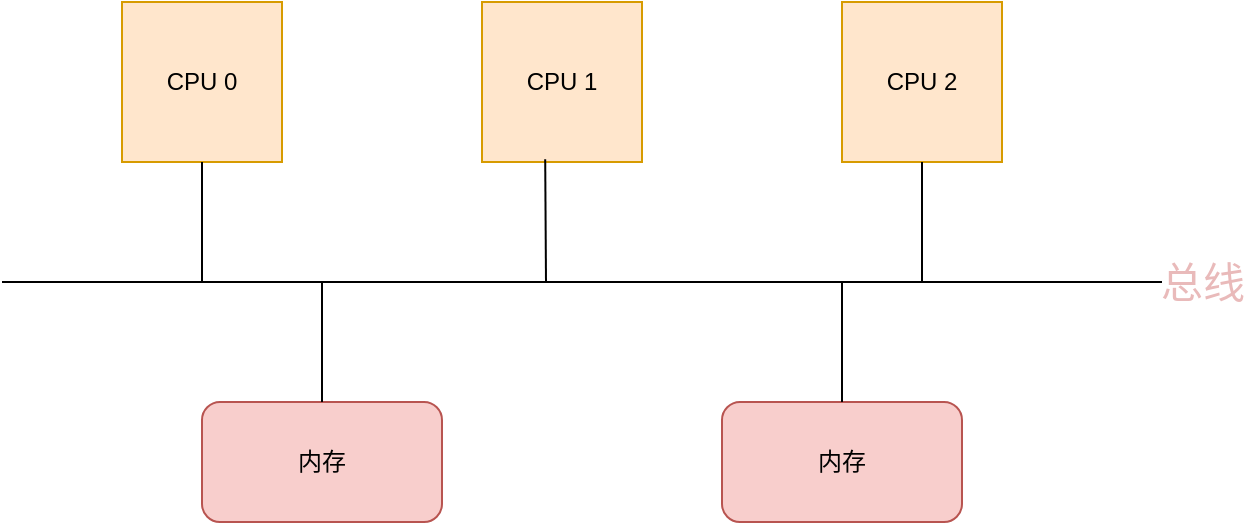 <mxfile version="21.6.2" type="github">
  <diagram name="第 1 页" id="BXXYH7bY8RtXiqKOdwB_">
    <mxGraphModel dx="1050" dy="549" grid="1" gridSize="10" guides="1" tooltips="1" connect="1" arrows="1" fold="1" page="1" pageScale="1" pageWidth="827" pageHeight="1169" math="0" shadow="0">
      <root>
        <mxCell id="0" />
        <mxCell id="1" parent="0" />
        <mxCell id="69yBRS0qYgQLtkPEpuMN-1" value="CPU 0" style="whiteSpace=wrap;html=1;aspect=fixed;fillColor=#ffe6cc;strokeColor=#d79b00;" parent="1" vertex="1">
          <mxGeometry x="170" y="150" width="80" height="80" as="geometry" />
        </mxCell>
        <mxCell id="69yBRS0qYgQLtkPEpuMN-2" value="CPU 1" style="whiteSpace=wrap;html=1;aspect=fixed;fillColor=#ffe6cc;strokeColor=#d79b00;" parent="1" vertex="1">
          <mxGeometry x="350" y="150" width="80" height="80" as="geometry" />
        </mxCell>
        <mxCell id="69yBRS0qYgQLtkPEpuMN-3" value="CPU 2" style="whiteSpace=wrap;html=1;aspect=fixed;fillColor=#ffe6cc;strokeColor=#d79b00;" parent="1" vertex="1">
          <mxGeometry x="530" y="150" width="80" height="80" as="geometry" />
        </mxCell>
        <mxCell id="69yBRS0qYgQLtkPEpuMN-4" value="内存" style="rounded=1;whiteSpace=wrap;html=1;fillColor=#f8cecc;strokeColor=#b85450;" parent="1" vertex="1">
          <mxGeometry x="210" y="350" width="120" height="60" as="geometry" />
        </mxCell>
        <mxCell id="69yBRS0qYgQLtkPEpuMN-5" value="内存" style="rounded=1;whiteSpace=wrap;html=1;fillColor=#f8cecc;strokeColor=#b85450;" parent="1" vertex="1">
          <mxGeometry x="470" y="350" width="120" height="60" as="geometry" />
        </mxCell>
        <mxCell id="69yBRS0qYgQLtkPEpuMN-6" value="" style="endArrow=none;html=1;rounded=0;" parent="1" edge="1">
          <mxGeometry width="50" height="50" relative="1" as="geometry">
            <mxPoint x="110" y="290" as="sourcePoint" />
            <mxPoint x="700" y="290" as="targetPoint" />
          </mxGeometry>
        </mxCell>
        <mxCell id="69yBRS0qYgQLtkPEpuMN-13" value="&lt;font style=&quot;font-size: 21px;&quot;&gt;总线&lt;/font&gt;" style="edgeLabel;html=1;align=center;verticalAlign=middle;resizable=0;points=[];labelBackgroundColor=#ffffff;fontColor=#e9baba;" parent="69yBRS0qYgQLtkPEpuMN-6" vertex="1" connectable="0">
          <mxGeometry x="0.772" y="-2" relative="1" as="geometry">
            <mxPoint x="77" y="-2" as="offset" />
          </mxGeometry>
        </mxCell>
        <mxCell id="69yBRS0qYgQLtkPEpuMN-7" value="" style="endArrow=none;html=1;rounded=0;entryX=0.395;entryY=0.983;entryDx=0;entryDy=0;entryPerimeter=0;" parent="1" target="69yBRS0qYgQLtkPEpuMN-2" edge="1">
          <mxGeometry width="50" height="50" relative="1" as="geometry">
            <mxPoint x="382" y="290" as="sourcePoint" />
            <mxPoint x="510" y="250" as="targetPoint" />
          </mxGeometry>
        </mxCell>
        <mxCell id="69yBRS0qYgQLtkPEpuMN-9" value="" style="endArrow=none;html=1;rounded=0;entryX=0.5;entryY=1;entryDx=0;entryDy=0;" parent="1" target="69yBRS0qYgQLtkPEpuMN-3" edge="1">
          <mxGeometry width="50" height="50" relative="1" as="geometry">
            <mxPoint x="570" y="290" as="sourcePoint" />
            <mxPoint x="510" y="250" as="targetPoint" />
          </mxGeometry>
        </mxCell>
        <mxCell id="69yBRS0qYgQLtkPEpuMN-10" value="" style="endArrow=none;html=1;rounded=0;entryX=0.5;entryY=1;entryDx=0;entryDy=0;" parent="1" target="69yBRS0qYgQLtkPEpuMN-1" edge="1">
          <mxGeometry width="50" height="50" relative="1" as="geometry">
            <mxPoint x="210" y="290" as="sourcePoint" />
            <mxPoint x="510" y="250" as="targetPoint" />
          </mxGeometry>
        </mxCell>
        <mxCell id="69yBRS0qYgQLtkPEpuMN-11" value="" style="endArrow=none;html=1;rounded=0;exitX=0.5;exitY=0;exitDx=0;exitDy=0;" parent="1" source="69yBRS0qYgQLtkPEpuMN-4" edge="1">
          <mxGeometry width="50" height="50" relative="1" as="geometry">
            <mxPoint x="460" y="300" as="sourcePoint" />
            <mxPoint x="270" y="290" as="targetPoint" />
          </mxGeometry>
        </mxCell>
        <mxCell id="69yBRS0qYgQLtkPEpuMN-12" value="" style="endArrow=none;html=1;rounded=0;exitX=0.5;exitY=0;exitDx=0;exitDy=0;" parent="1" source="69yBRS0qYgQLtkPEpuMN-5" edge="1">
          <mxGeometry width="50" height="50" relative="1" as="geometry">
            <mxPoint x="460" y="300" as="sourcePoint" />
            <mxPoint x="530" y="290" as="targetPoint" />
          </mxGeometry>
        </mxCell>
      </root>
    </mxGraphModel>
  </diagram>
</mxfile>
